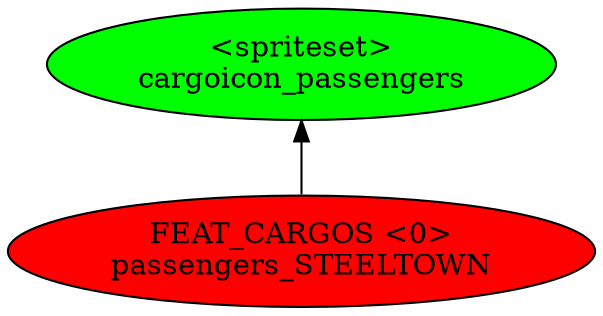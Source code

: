 digraph {
rankdir="BT"
cargoicon_passengers [fillcolor=green style="filled" label="<spriteset>\ncargoicon_passengers"]
passengers_STEELTOWN [fillcolor=red style="filled" label="FEAT_CARGOS <0>\npassengers_STEELTOWN"]
passengers_STEELTOWN->cargoicon_passengers
}
